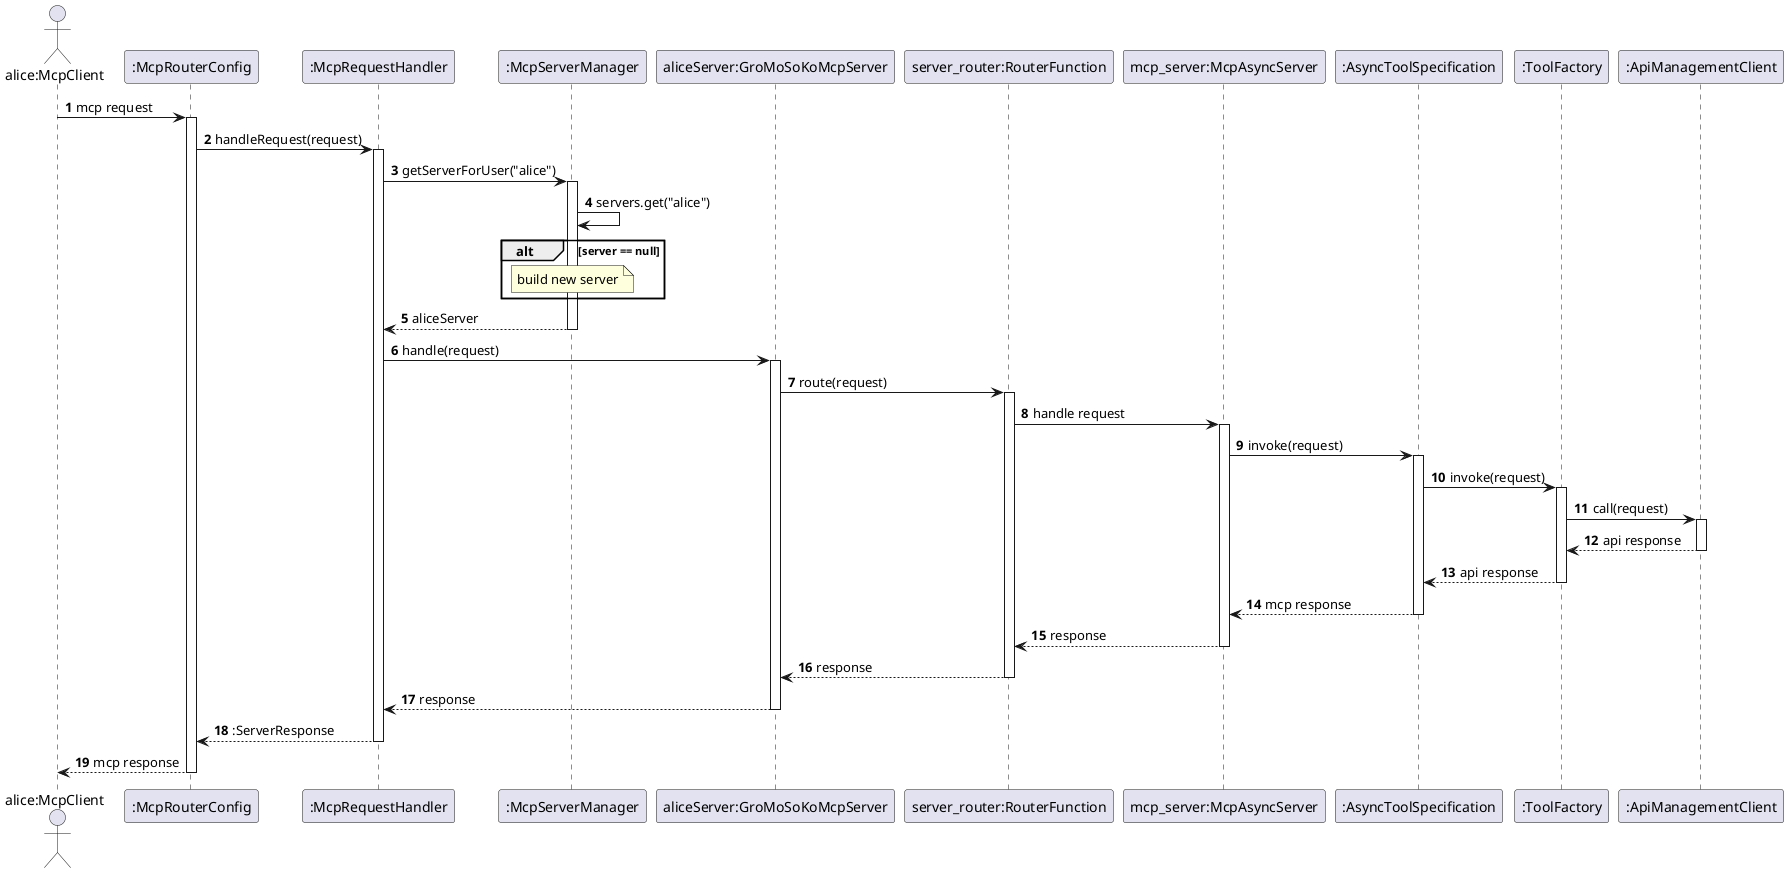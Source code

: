 @startuml
autonumber

actor client as "alice:McpClient"

participant router as ":McpRouterConfig"
participant handler as ":McpRequestHandler"
participant manager as ":McpServerManager"
participant alice_server as "aliceServer:GroMoSoKoMcpServer"
participant server_router as "server_router:RouterFunction"
participant mcp_server as "mcp_server:McpAsyncServer"
participant tool as ":AsyncToolSpecification"
participant tool_factory as ":ToolFactory"
participant api as ":ApiManagementClient"

client -> router: mcp request
activate router
router -> handler: handleRequest(request)
activate handler
handler -> manager: getServerForUser("alice")
activate manager
manager -> manager: servers.get("alice")

alt server == null
    note over manager: build new server
end

handler <-- manager: aliceServer
deactivate manager

handler -> alice_server: handle(request)
activate alice_server
alice_server -> server_router: route(request)
activate server_router
server_router -> mcp_server: handle request
activate mcp_server
mcp_server -> tool: invoke(request)
activate tool
tool -> tool_factory: invoke(request)
activate tool_factory
tool_factory -> api: call(request)
activate api

tool_factory <-- api: api response
deactivate api
tool <-- tool_factory: api response
deactivate tool_factory
mcp_server <-- tool: mcp response
deactivate tool
server_router <-- mcp_server: response
deactivate mcp_server
alice_server <-- server_router: response
deactivate server_router
handler <-- alice_server: response
deactivate alice_server

router <-- handler: :ServerResponse
deactivate handler

client <-- router: mcp response
deactivate router

@enduml